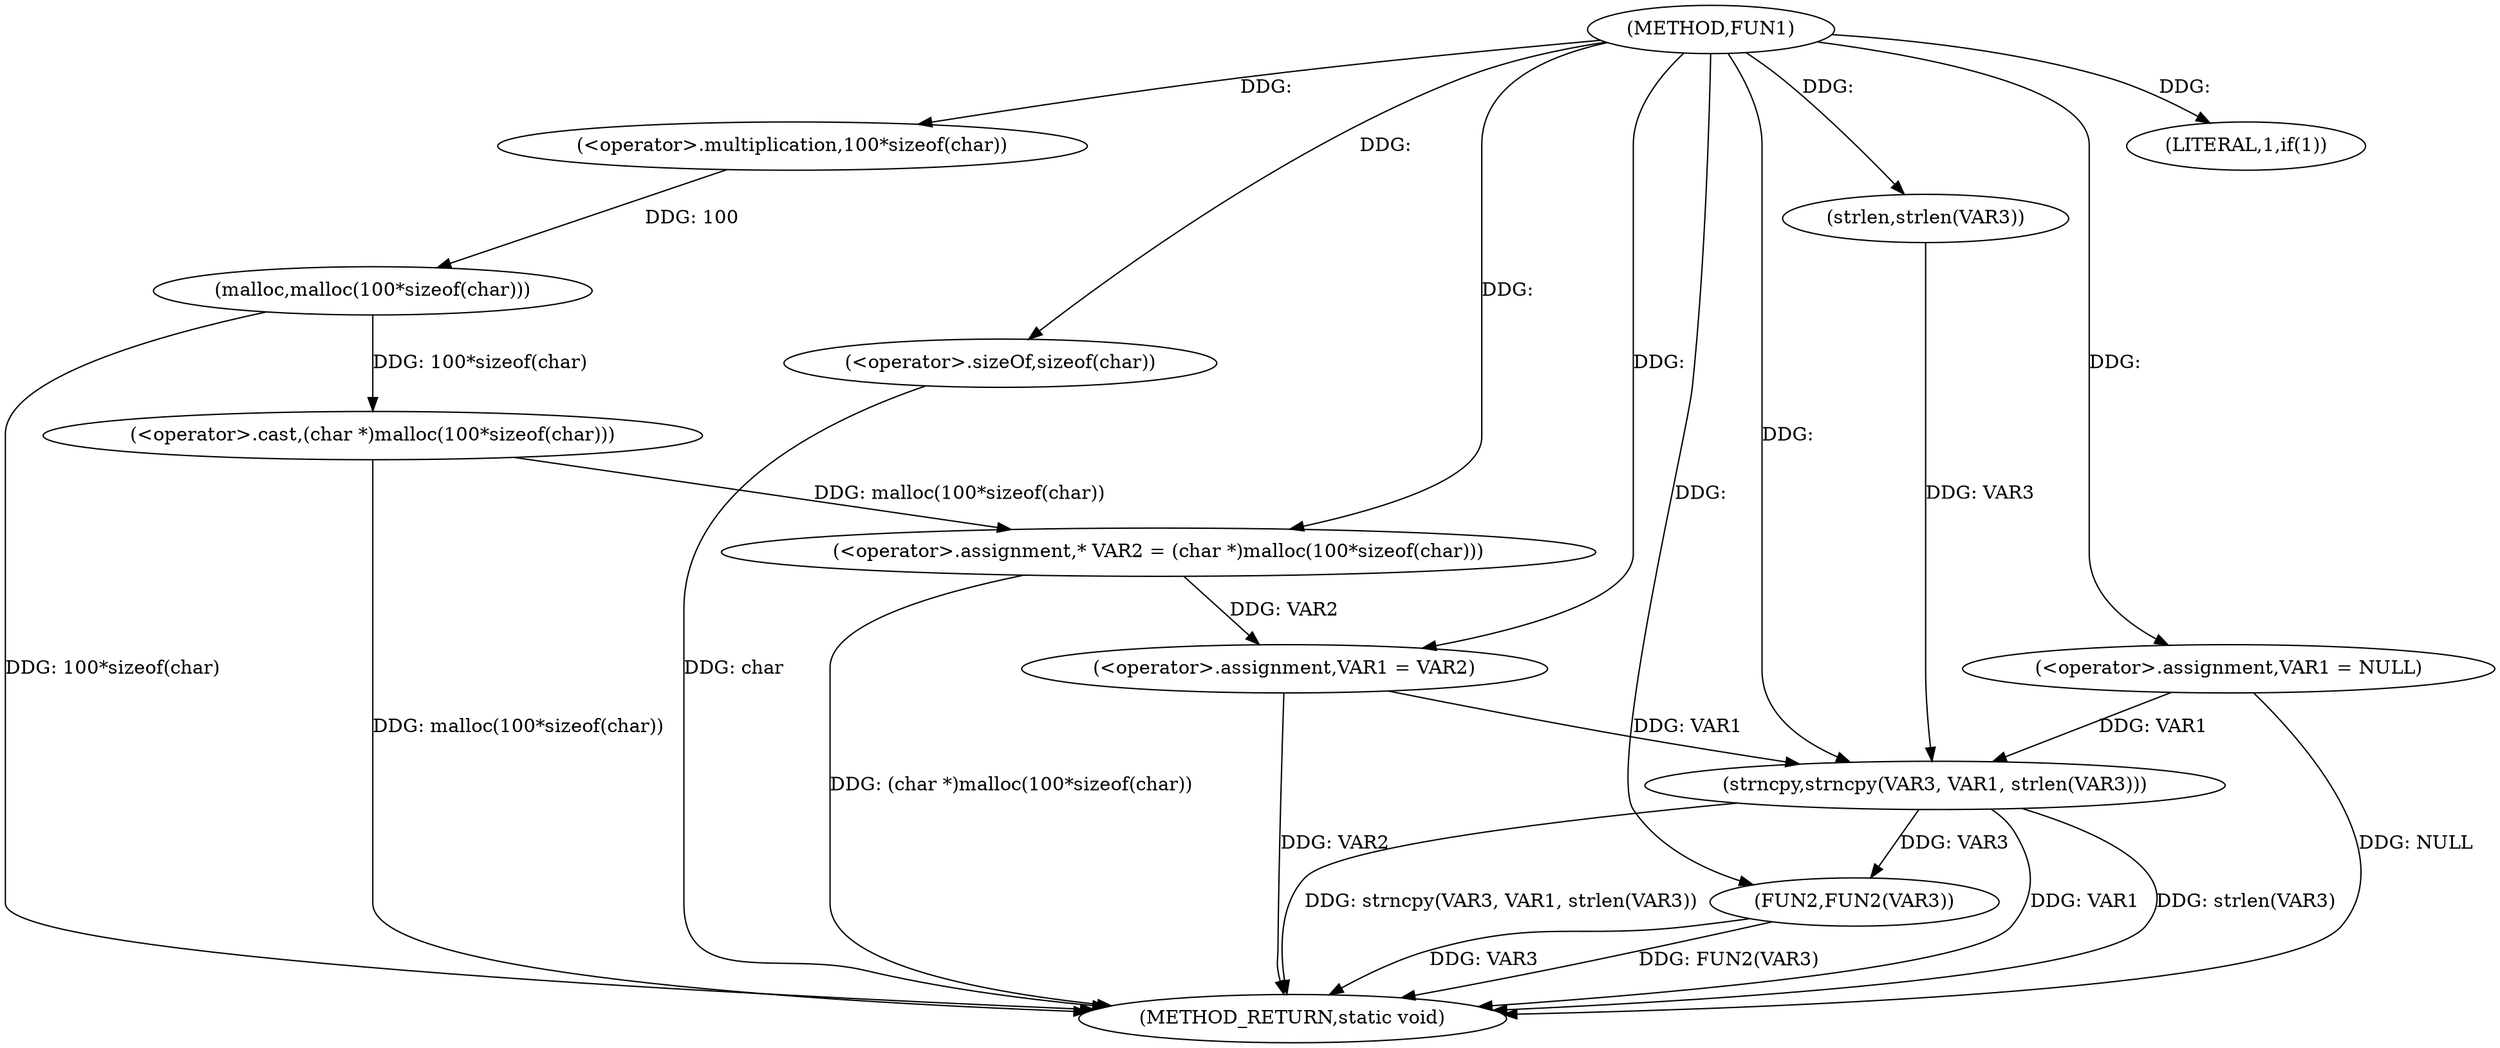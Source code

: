 digraph FUN1 {  
"1000100" [label = "(METHOD,FUN1)" ]
"1000132" [label = "(METHOD_RETURN,static void)" ]
"1000103" [label = "(<operator>.assignment,VAR1 = NULL)" ]
"1000107" [label = "(LITERAL,1,if(1))" ]
"1000111" [label = "(<operator>.assignment,* VAR2 = (char *)malloc(100*sizeof(char)))" ]
"1000113" [label = "(<operator>.cast,(char *)malloc(100*sizeof(char)))" ]
"1000115" [label = "(malloc,malloc(100*sizeof(char)))" ]
"1000116" [label = "(<operator>.multiplication,100*sizeof(char))" ]
"1000118" [label = "(<operator>.sizeOf,sizeof(char))" ]
"1000120" [label = "(<operator>.assignment,VAR1 = VAR2)" ]
"1000125" [label = "(strncpy,strncpy(VAR3, VAR1, strlen(VAR3)))" ]
"1000128" [label = "(strlen,strlen(VAR3))" ]
"1000130" [label = "(FUN2,FUN2(VAR3))" ]
  "1000130" -> "1000132"  [ label = "DDG: FUN2(VAR3)"] 
  "1000125" -> "1000132"  [ label = "DDG: strncpy(VAR3, VAR1, strlen(VAR3))"] 
  "1000103" -> "1000132"  [ label = "DDG: NULL"] 
  "1000113" -> "1000132"  [ label = "DDG: malloc(100*sizeof(char))"] 
  "1000125" -> "1000132"  [ label = "DDG: VAR1"] 
  "1000120" -> "1000132"  [ label = "DDG: VAR2"] 
  "1000125" -> "1000132"  [ label = "DDG: strlen(VAR3)"] 
  "1000118" -> "1000132"  [ label = "DDG: char"] 
  "1000130" -> "1000132"  [ label = "DDG: VAR3"] 
  "1000111" -> "1000132"  [ label = "DDG: (char *)malloc(100*sizeof(char))"] 
  "1000115" -> "1000132"  [ label = "DDG: 100*sizeof(char)"] 
  "1000100" -> "1000103"  [ label = "DDG: "] 
  "1000100" -> "1000107"  [ label = "DDG: "] 
  "1000113" -> "1000111"  [ label = "DDG: malloc(100*sizeof(char))"] 
  "1000100" -> "1000111"  [ label = "DDG: "] 
  "1000115" -> "1000113"  [ label = "DDG: 100*sizeof(char)"] 
  "1000116" -> "1000115"  [ label = "DDG: 100"] 
  "1000100" -> "1000116"  [ label = "DDG: "] 
  "1000100" -> "1000118"  [ label = "DDG: "] 
  "1000111" -> "1000120"  [ label = "DDG: VAR2"] 
  "1000100" -> "1000120"  [ label = "DDG: "] 
  "1000128" -> "1000125"  [ label = "DDG: VAR3"] 
  "1000100" -> "1000125"  [ label = "DDG: "] 
  "1000103" -> "1000125"  [ label = "DDG: VAR1"] 
  "1000120" -> "1000125"  [ label = "DDG: VAR1"] 
  "1000100" -> "1000128"  [ label = "DDG: "] 
  "1000125" -> "1000130"  [ label = "DDG: VAR3"] 
  "1000100" -> "1000130"  [ label = "DDG: "] 
}
